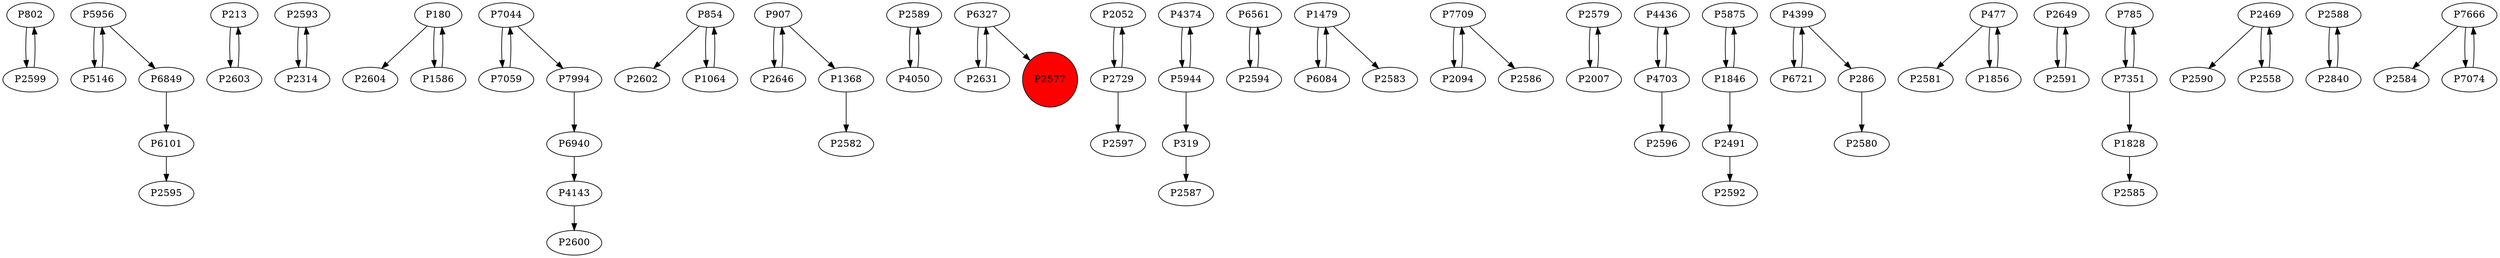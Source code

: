 digraph {
	P802 -> P2599
	P5956 -> P5146
	P213 -> P2603
	P2593 -> P2314
	P180 -> P2604
	P7994 -> P6940
	P6101 -> P2595
	P854 -> P2602
	P907 -> P2646
	P2589 -> P4050
	P2599 -> P802
	P6327 -> P2631
	P2052 -> P2729
	P4374 -> P5944
	P5146 -> P5956
	P1586 -> P180
	P5944 -> P319
	P6561 -> P2594
	P6327 -> P2577
	P5956 -> P6849
	P1479 -> P6084
	P7709 -> P2094
	P7059 -> P7044
	P2579 -> P2007
	P907 -> P1368
	P2594 -> P6561
	P4436 -> P4703
	P5875 -> P1846
	P4399 -> P6721
	P180 -> P1586
	P477 -> P2581
	P2631 -> P6327
	P6849 -> P6101
	P2007 -> P2579
	P2649 -> P2591
	P6721 -> P4399
	P785 -> P7351
	P4143 -> P2600
	P4050 -> P2589
	P2591 -> P2649
	P6940 -> P4143
	P6084 -> P1479
	P2469 -> P2590
	P2588 -> P2840
	P2646 -> P907
	P1368 -> P2582
	P4703 -> P4436
	P7666 -> P2584
	P7044 -> P7059
	P7044 -> P7994
	P1479 -> P2583
	P7074 -> P7666
	P1856 -> P477
	P1846 -> P5875
	P2094 -> P7709
	P2840 -> P2588
	P2469 -> P2558
	P4399 -> P286
	P7351 -> P1828
	P4703 -> P2596
	P7351 -> P785
	P2729 -> P2597
	P5944 -> P4374
	P854 -> P1064
	P1846 -> P2491
	P7666 -> P7074
	P477 -> P1856
	P2729 -> P2052
	P2603 -> P213
	P7709 -> P2586
	P2314 -> P2593
	P1828 -> P2585
	P286 -> P2580
	P319 -> P2587
	P1064 -> P854
	P2558 -> P2469
	P2491 -> P2592
	P2577 [shape=circle]
	P2577 [style=filled]
	P2577 [fillcolor=red]
}